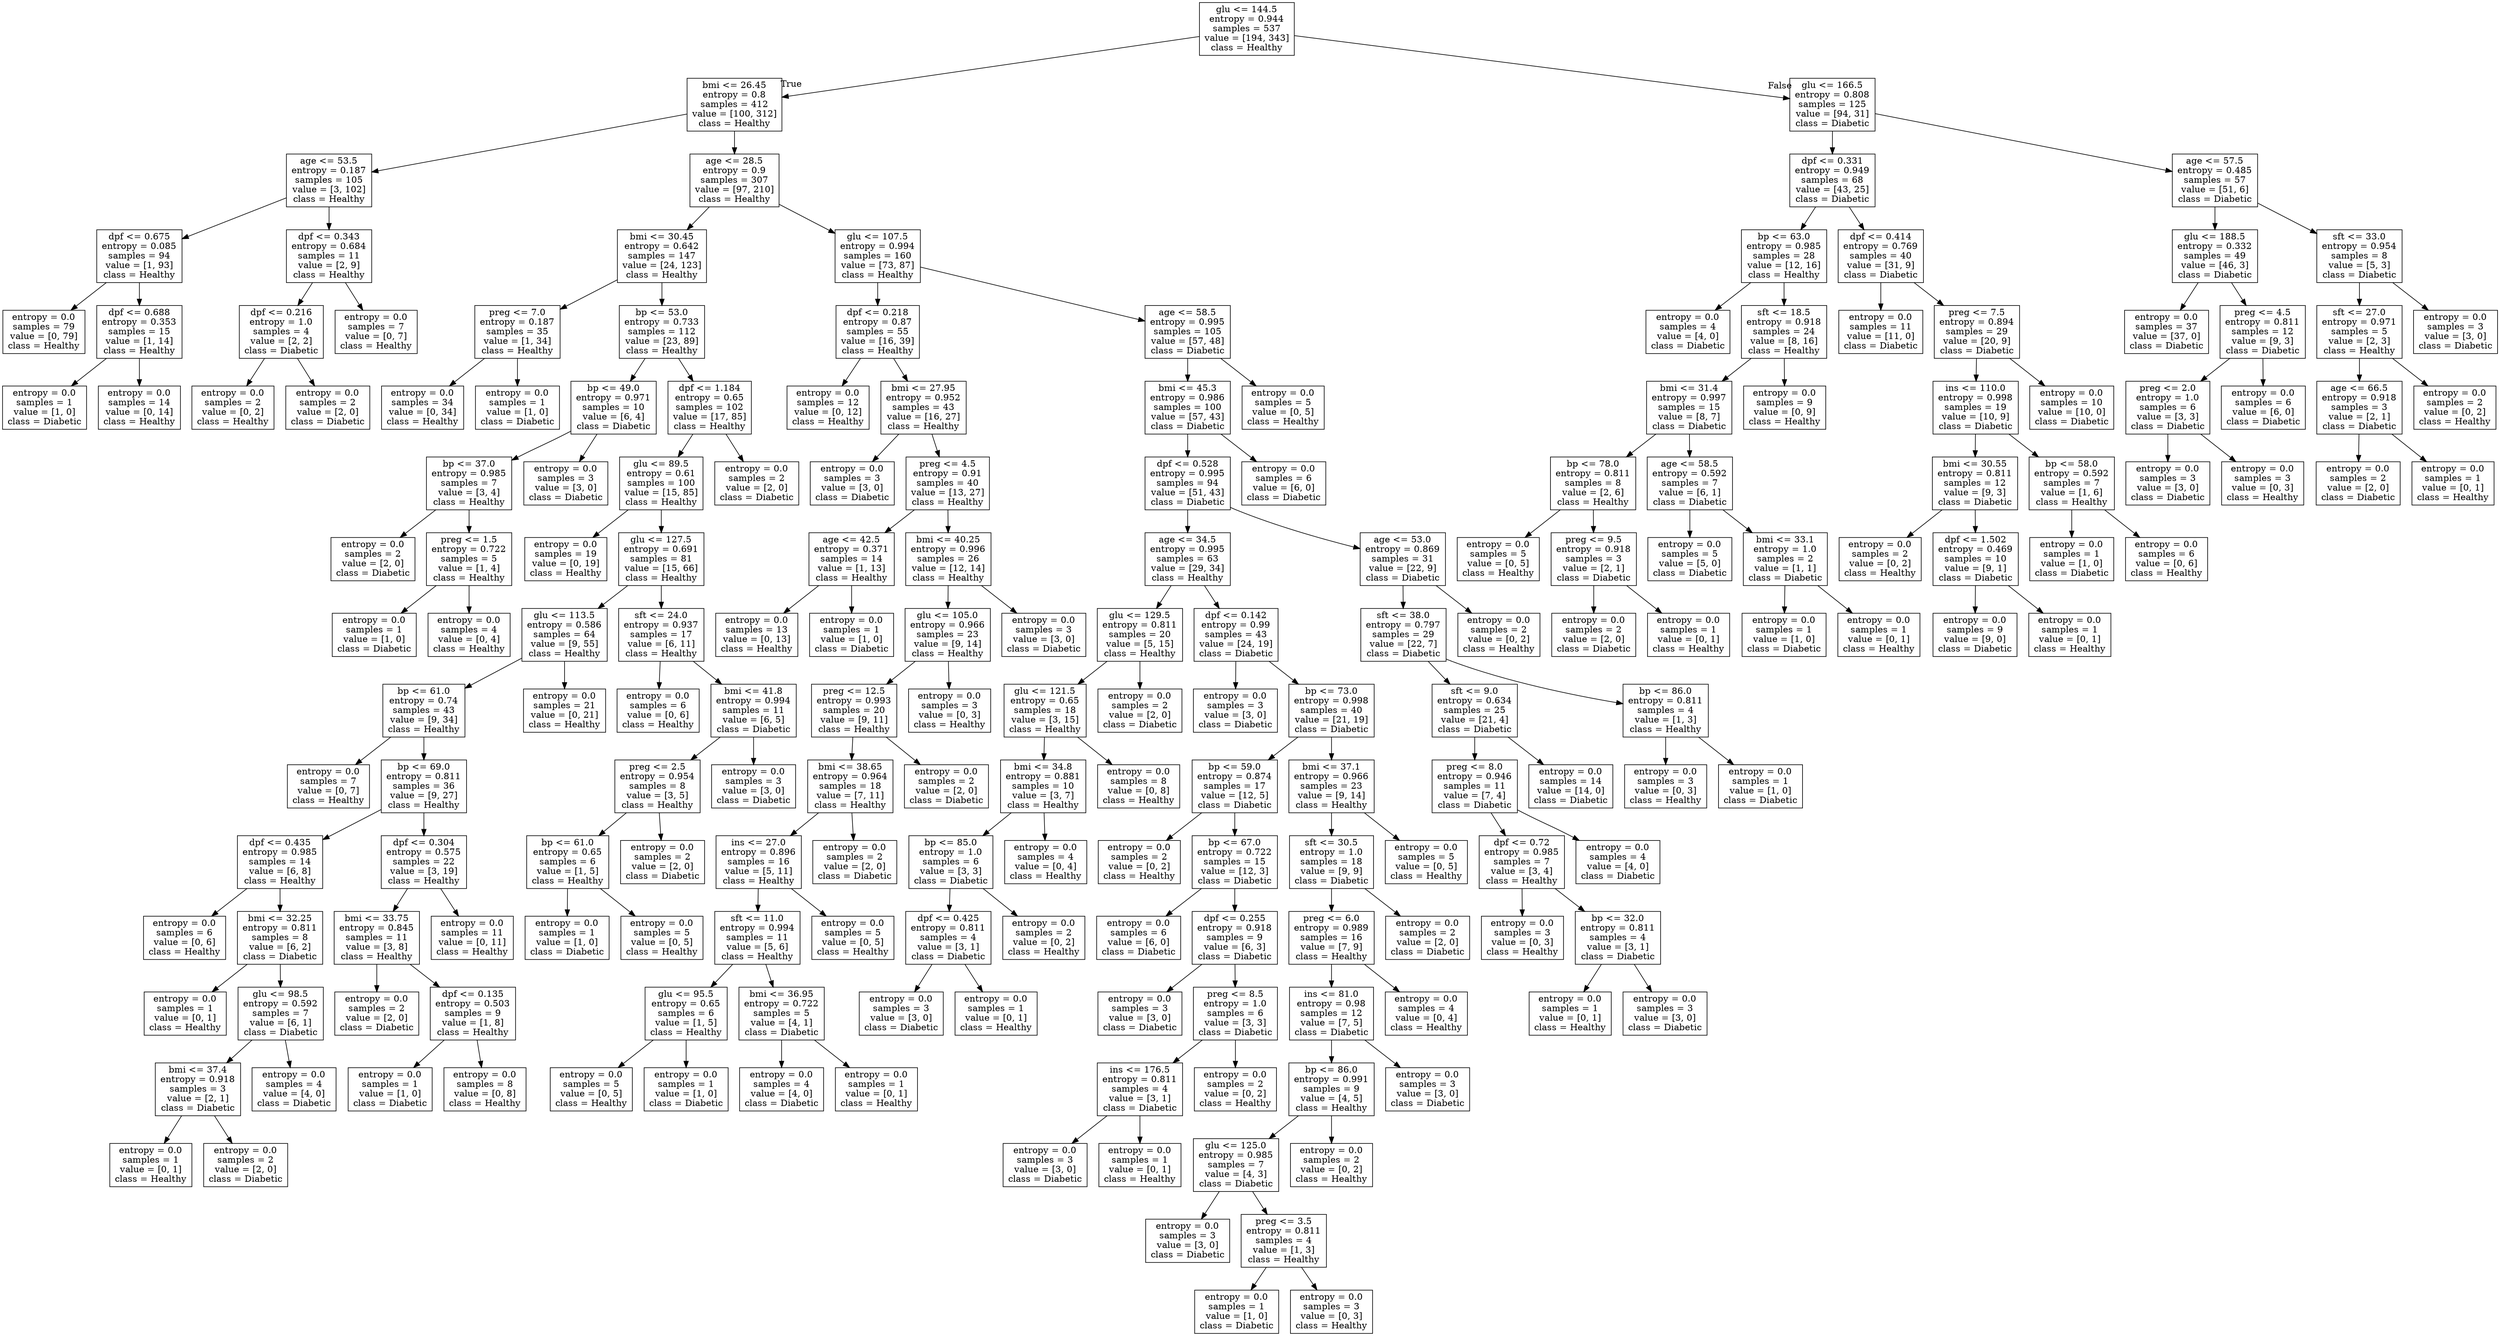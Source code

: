 digraph Tree {
node [shape=box] ;
0 [label="glu <= 144.5\nentropy = 0.944\nsamples = 537\nvalue = [194, 343]\nclass = Healthy"] ;
1 [label="bmi <= 26.45\nentropy = 0.8\nsamples = 412\nvalue = [100, 312]\nclass = Healthy"] ;
0 -> 1 [labeldistance=2.5, labelangle=45, headlabel="True"] ;
2 [label="age <= 53.5\nentropy = 0.187\nsamples = 105\nvalue = [3, 102]\nclass = Healthy"] ;
1 -> 2 ;
3 [label="dpf <= 0.675\nentropy = 0.085\nsamples = 94\nvalue = [1, 93]\nclass = Healthy"] ;
2 -> 3 ;
4 [label="entropy = 0.0\nsamples = 79\nvalue = [0, 79]\nclass = Healthy"] ;
3 -> 4 ;
5 [label="dpf <= 0.688\nentropy = 0.353\nsamples = 15\nvalue = [1, 14]\nclass = Healthy"] ;
3 -> 5 ;
6 [label="entropy = 0.0\nsamples = 1\nvalue = [1, 0]\nclass = Diabetic"] ;
5 -> 6 ;
7 [label="entropy = 0.0\nsamples = 14\nvalue = [0, 14]\nclass = Healthy"] ;
5 -> 7 ;
8 [label="dpf <= 0.343\nentropy = 0.684\nsamples = 11\nvalue = [2, 9]\nclass = Healthy"] ;
2 -> 8 ;
9 [label="dpf <= 0.216\nentropy = 1.0\nsamples = 4\nvalue = [2, 2]\nclass = Diabetic"] ;
8 -> 9 ;
10 [label="entropy = 0.0\nsamples = 2\nvalue = [0, 2]\nclass = Healthy"] ;
9 -> 10 ;
11 [label="entropy = 0.0\nsamples = 2\nvalue = [2, 0]\nclass = Diabetic"] ;
9 -> 11 ;
12 [label="entropy = 0.0\nsamples = 7\nvalue = [0, 7]\nclass = Healthy"] ;
8 -> 12 ;
13 [label="age <= 28.5\nentropy = 0.9\nsamples = 307\nvalue = [97, 210]\nclass = Healthy"] ;
1 -> 13 ;
14 [label="bmi <= 30.45\nentropy = 0.642\nsamples = 147\nvalue = [24, 123]\nclass = Healthy"] ;
13 -> 14 ;
15 [label="preg <= 7.0\nentropy = 0.187\nsamples = 35\nvalue = [1, 34]\nclass = Healthy"] ;
14 -> 15 ;
16 [label="entropy = 0.0\nsamples = 34\nvalue = [0, 34]\nclass = Healthy"] ;
15 -> 16 ;
17 [label="entropy = 0.0\nsamples = 1\nvalue = [1, 0]\nclass = Diabetic"] ;
15 -> 17 ;
18 [label="bp <= 53.0\nentropy = 0.733\nsamples = 112\nvalue = [23, 89]\nclass = Healthy"] ;
14 -> 18 ;
19 [label="bp <= 49.0\nentropy = 0.971\nsamples = 10\nvalue = [6, 4]\nclass = Diabetic"] ;
18 -> 19 ;
20 [label="bp <= 37.0\nentropy = 0.985\nsamples = 7\nvalue = [3, 4]\nclass = Healthy"] ;
19 -> 20 ;
21 [label="entropy = 0.0\nsamples = 2\nvalue = [2, 0]\nclass = Diabetic"] ;
20 -> 21 ;
22 [label="preg <= 1.5\nentropy = 0.722\nsamples = 5\nvalue = [1, 4]\nclass = Healthy"] ;
20 -> 22 ;
23 [label="entropy = 0.0\nsamples = 1\nvalue = [1, 0]\nclass = Diabetic"] ;
22 -> 23 ;
24 [label="entropy = 0.0\nsamples = 4\nvalue = [0, 4]\nclass = Healthy"] ;
22 -> 24 ;
25 [label="entropy = 0.0\nsamples = 3\nvalue = [3, 0]\nclass = Diabetic"] ;
19 -> 25 ;
26 [label="dpf <= 1.184\nentropy = 0.65\nsamples = 102\nvalue = [17, 85]\nclass = Healthy"] ;
18 -> 26 ;
27 [label="glu <= 89.5\nentropy = 0.61\nsamples = 100\nvalue = [15, 85]\nclass = Healthy"] ;
26 -> 27 ;
28 [label="entropy = 0.0\nsamples = 19\nvalue = [0, 19]\nclass = Healthy"] ;
27 -> 28 ;
29 [label="glu <= 127.5\nentropy = 0.691\nsamples = 81\nvalue = [15, 66]\nclass = Healthy"] ;
27 -> 29 ;
30 [label="glu <= 113.5\nentropy = 0.586\nsamples = 64\nvalue = [9, 55]\nclass = Healthy"] ;
29 -> 30 ;
31 [label="bp <= 61.0\nentropy = 0.74\nsamples = 43\nvalue = [9, 34]\nclass = Healthy"] ;
30 -> 31 ;
32 [label="entropy = 0.0\nsamples = 7\nvalue = [0, 7]\nclass = Healthy"] ;
31 -> 32 ;
33 [label="bp <= 69.0\nentropy = 0.811\nsamples = 36\nvalue = [9, 27]\nclass = Healthy"] ;
31 -> 33 ;
34 [label="dpf <= 0.435\nentropy = 0.985\nsamples = 14\nvalue = [6, 8]\nclass = Healthy"] ;
33 -> 34 ;
35 [label="entropy = 0.0\nsamples = 6\nvalue = [0, 6]\nclass = Healthy"] ;
34 -> 35 ;
36 [label="bmi <= 32.25\nentropy = 0.811\nsamples = 8\nvalue = [6, 2]\nclass = Diabetic"] ;
34 -> 36 ;
37 [label="entropy = 0.0\nsamples = 1\nvalue = [0, 1]\nclass = Healthy"] ;
36 -> 37 ;
38 [label="glu <= 98.5\nentropy = 0.592\nsamples = 7\nvalue = [6, 1]\nclass = Diabetic"] ;
36 -> 38 ;
39 [label="bmi <= 37.4\nentropy = 0.918\nsamples = 3\nvalue = [2, 1]\nclass = Diabetic"] ;
38 -> 39 ;
40 [label="entropy = 0.0\nsamples = 1\nvalue = [0, 1]\nclass = Healthy"] ;
39 -> 40 ;
41 [label="entropy = 0.0\nsamples = 2\nvalue = [2, 0]\nclass = Diabetic"] ;
39 -> 41 ;
42 [label="entropy = 0.0\nsamples = 4\nvalue = [4, 0]\nclass = Diabetic"] ;
38 -> 42 ;
43 [label="dpf <= 0.304\nentropy = 0.575\nsamples = 22\nvalue = [3, 19]\nclass = Healthy"] ;
33 -> 43 ;
44 [label="bmi <= 33.75\nentropy = 0.845\nsamples = 11\nvalue = [3, 8]\nclass = Healthy"] ;
43 -> 44 ;
45 [label="entropy = 0.0\nsamples = 2\nvalue = [2, 0]\nclass = Diabetic"] ;
44 -> 45 ;
46 [label="dpf <= 0.135\nentropy = 0.503\nsamples = 9\nvalue = [1, 8]\nclass = Healthy"] ;
44 -> 46 ;
47 [label="entropy = 0.0\nsamples = 1\nvalue = [1, 0]\nclass = Diabetic"] ;
46 -> 47 ;
48 [label="entropy = 0.0\nsamples = 8\nvalue = [0, 8]\nclass = Healthy"] ;
46 -> 48 ;
49 [label="entropy = 0.0\nsamples = 11\nvalue = [0, 11]\nclass = Healthy"] ;
43 -> 49 ;
50 [label="entropy = 0.0\nsamples = 21\nvalue = [0, 21]\nclass = Healthy"] ;
30 -> 50 ;
51 [label="sft <= 24.0\nentropy = 0.937\nsamples = 17\nvalue = [6, 11]\nclass = Healthy"] ;
29 -> 51 ;
52 [label="entropy = 0.0\nsamples = 6\nvalue = [0, 6]\nclass = Healthy"] ;
51 -> 52 ;
53 [label="bmi <= 41.8\nentropy = 0.994\nsamples = 11\nvalue = [6, 5]\nclass = Diabetic"] ;
51 -> 53 ;
54 [label="preg <= 2.5\nentropy = 0.954\nsamples = 8\nvalue = [3, 5]\nclass = Healthy"] ;
53 -> 54 ;
55 [label="bp <= 61.0\nentropy = 0.65\nsamples = 6\nvalue = [1, 5]\nclass = Healthy"] ;
54 -> 55 ;
56 [label="entropy = 0.0\nsamples = 1\nvalue = [1, 0]\nclass = Diabetic"] ;
55 -> 56 ;
57 [label="entropy = 0.0\nsamples = 5\nvalue = [0, 5]\nclass = Healthy"] ;
55 -> 57 ;
58 [label="entropy = 0.0\nsamples = 2\nvalue = [2, 0]\nclass = Diabetic"] ;
54 -> 58 ;
59 [label="entropy = 0.0\nsamples = 3\nvalue = [3, 0]\nclass = Diabetic"] ;
53 -> 59 ;
60 [label="entropy = 0.0\nsamples = 2\nvalue = [2, 0]\nclass = Diabetic"] ;
26 -> 60 ;
61 [label="glu <= 107.5\nentropy = 0.994\nsamples = 160\nvalue = [73, 87]\nclass = Healthy"] ;
13 -> 61 ;
62 [label="dpf <= 0.218\nentropy = 0.87\nsamples = 55\nvalue = [16, 39]\nclass = Healthy"] ;
61 -> 62 ;
63 [label="entropy = 0.0\nsamples = 12\nvalue = [0, 12]\nclass = Healthy"] ;
62 -> 63 ;
64 [label="bmi <= 27.95\nentropy = 0.952\nsamples = 43\nvalue = [16, 27]\nclass = Healthy"] ;
62 -> 64 ;
65 [label="entropy = 0.0\nsamples = 3\nvalue = [3, 0]\nclass = Diabetic"] ;
64 -> 65 ;
66 [label="preg <= 4.5\nentropy = 0.91\nsamples = 40\nvalue = [13, 27]\nclass = Healthy"] ;
64 -> 66 ;
67 [label="age <= 42.5\nentropy = 0.371\nsamples = 14\nvalue = [1, 13]\nclass = Healthy"] ;
66 -> 67 ;
68 [label="entropy = 0.0\nsamples = 13\nvalue = [0, 13]\nclass = Healthy"] ;
67 -> 68 ;
69 [label="entropy = 0.0\nsamples = 1\nvalue = [1, 0]\nclass = Diabetic"] ;
67 -> 69 ;
70 [label="bmi <= 40.25\nentropy = 0.996\nsamples = 26\nvalue = [12, 14]\nclass = Healthy"] ;
66 -> 70 ;
71 [label="glu <= 105.0\nentropy = 0.966\nsamples = 23\nvalue = [9, 14]\nclass = Healthy"] ;
70 -> 71 ;
72 [label="preg <= 12.5\nentropy = 0.993\nsamples = 20\nvalue = [9, 11]\nclass = Healthy"] ;
71 -> 72 ;
73 [label="bmi <= 38.65\nentropy = 0.964\nsamples = 18\nvalue = [7, 11]\nclass = Healthy"] ;
72 -> 73 ;
74 [label="ins <= 27.0\nentropy = 0.896\nsamples = 16\nvalue = [5, 11]\nclass = Healthy"] ;
73 -> 74 ;
75 [label="sft <= 11.0\nentropy = 0.994\nsamples = 11\nvalue = [5, 6]\nclass = Healthy"] ;
74 -> 75 ;
76 [label="glu <= 95.5\nentropy = 0.65\nsamples = 6\nvalue = [1, 5]\nclass = Healthy"] ;
75 -> 76 ;
77 [label="entropy = 0.0\nsamples = 5\nvalue = [0, 5]\nclass = Healthy"] ;
76 -> 77 ;
78 [label="entropy = 0.0\nsamples = 1\nvalue = [1, 0]\nclass = Diabetic"] ;
76 -> 78 ;
79 [label="bmi <= 36.95\nentropy = 0.722\nsamples = 5\nvalue = [4, 1]\nclass = Diabetic"] ;
75 -> 79 ;
80 [label="entropy = 0.0\nsamples = 4\nvalue = [4, 0]\nclass = Diabetic"] ;
79 -> 80 ;
81 [label="entropy = 0.0\nsamples = 1\nvalue = [0, 1]\nclass = Healthy"] ;
79 -> 81 ;
82 [label="entropy = 0.0\nsamples = 5\nvalue = [0, 5]\nclass = Healthy"] ;
74 -> 82 ;
83 [label="entropy = 0.0\nsamples = 2\nvalue = [2, 0]\nclass = Diabetic"] ;
73 -> 83 ;
84 [label="entropy = 0.0\nsamples = 2\nvalue = [2, 0]\nclass = Diabetic"] ;
72 -> 84 ;
85 [label="entropy = 0.0\nsamples = 3\nvalue = [0, 3]\nclass = Healthy"] ;
71 -> 85 ;
86 [label="entropy = 0.0\nsamples = 3\nvalue = [3, 0]\nclass = Diabetic"] ;
70 -> 86 ;
87 [label="age <= 58.5\nentropy = 0.995\nsamples = 105\nvalue = [57, 48]\nclass = Diabetic"] ;
61 -> 87 ;
88 [label="bmi <= 45.3\nentropy = 0.986\nsamples = 100\nvalue = [57, 43]\nclass = Diabetic"] ;
87 -> 88 ;
89 [label="dpf <= 0.528\nentropy = 0.995\nsamples = 94\nvalue = [51, 43]\nclass = Diabetic"] ;
88 -> 89 ;
90 [label="age <= 34.5\nentropy = 0.995\nsamples = 63\nvalue = [29, 34]\nclass = Healthy"] ;
89 -> 90 ;
91 [label="glu <= 129.5\nentropy = 0.811\nsamples = 20\nvalue = [5, 15]\nclass = Healthy"] ;
90 -> 91 ;
92 [label="glu <= 121.5\nentropy = 0.65\nsamples = 18\nvalue = [3, 15]\nclass = Healthy"] ;
91 -> 92 ;
93 [label="bmi <= 34.8\nentropy = 0.881\nsamples = 10\nvalue = [3, 7]\nclass = Healthy"] ;
92 -> 93 ;
94 [label="bp <= 85.0\nentropy = 1.0\nsamples = 6\nvalue = [3, 3]\nclass = Diabetic"] ;
93 -> 94 ;
95 [label="dpf <= 0.425\nentropy = 0.811\nsamples = 4\nvalue = [3, 1]\nclass = Diabetic"] ;
94 -> 95 ;
96 [label="entropy = 0.0\nsamples = 3\nvalue = [3, 0]\nclass = Diabetic"] ;
95 -> 96 ;
97 [label="entropy = 0.0\nsamples = 1\nvalue = [0, 1]\nclass = Healthy"] ;
95 -> 97 ;
98 [label="entropy = 0.0\nsamples = 2\nvalue = [0, 2]\nclass = Healthy"] ;
94 -> 98 ;
99 [label="entropy = 0.0\nsamples = 4\nvalue = [0, 4]\nclass = Healthy"] ;
93 -> 99 ;
100 [label="entropy = 0.0\nsamples = 8\nvalue = [0, 8]\nclass = Healthy"] ;
92 -> 100 ;
101 [label="entropy = 0.0\nsamples = 2\nvalue = [2, 0]\nclass = Diabetic"] ;
91 -> 101 ;
102 [label="dpf <= 0.142\nentropy = 0.99\nsamples = 43\nvalue = [24, 19]\nclass = Diabetic"] ;
90 -> 102 ;
103 [label="entropy = 0.0\nsamples = 3\nvalue = [3, 0]\nclass = Diabetic"] ;
102 -> 103 ;
104 [label="bp <= 73.0\nentropy = 0.998\nsamples = 40\nvalue = [21, 19]\nclass = Diabetic"] ;
102 -> 104 ;
105 [label="bp <= 59.0\nentropy = 0.874\nsamples = 17\nvalue = [12, 5]\nclass = Diabetic"] ;
104 -> 105 ;
106 [label="entropy = 0.0\nsamples = 2\nvalue = [0, 2]\nclass = Healthy"] ;
105 -> 106 ;
107 [label="bp <= 67.0\nentropy = 0.722\nsamples = 15\nvalue = [12, 3]\nclass = Diabetic"] ;
105 -> 107 ;
108 [label="entropy = 0.0\nsamples = 6\nvalue = [6, 0]\nclass = Diabetic"] ;
107 -> 108 ;
109 [label="dpf <= 0.255\nentropy = 0.918\nsamples = 9\nvalue = [6, 3]\nclass = Diabetic"] ;
107 -> 109 ;
110 [label="entropy = 0.0\nsamples = 3\nvalue = [3, 0]\nclass = Diabetic"] ;
109 -> 110 ;
111 [label="preg <= 8.5\nentropy = 1.0\nsamples = 6\nvalue = [3, 3]\nclass = Diabetic"] ;
109 -> 111 ;
112 [label="ins <= 176.5\nentropy = 0.811\nsamples = 4\nvalue = [3, 1]\nclass = Diabetic"] ;
111 -> 112 ;
113 [label="entropy = 0.0\nsamples = 3\nvalue = [3, 0]\nclass = Diabetic"] ;
112 -> 113 ;
114 [label="entropy = 0.0\nsamples = 1\nvalue = [0, 1]\nclass = Healthy"] ;
112 -> 114 ;
115 [label="entropy = 0.0\nsamples = 2\nvalue = [0, 2]\nclass = Healthy"] ;
111 -> 115 ;
116 [label="bmi <= 37.1\nentropy = 0.966\nsamples = 23\nvalue = [9, 14]\nclass = Healthy"] ;
104 -> 116 ;
117 [label="sft <= 30.5\nentropy = 1.0\nsamples = 18\nvalue = [9, 9]\nclass = Diabetic"] ;
116 -> 117 ;
118 [label="preg <= 6.0\nentropy = 0.989\nsamples = 16\nvalue = [7, 9]\nclass = Healthy"] ;
117 -> 118 ;
119 [label="ins <= 81.0\nentropy = 0.98\nsamples = 12\nvalue = [7, 5]\nclass = Diabetic"] ;
118 -> 119 ;
120 [label="bp <= 86.0\nentropy = 0.991\nsamples = 9\nvalue = [4, 5]\nclass = Healthy"] ;
119 -> 120 ;
121 [label="glu <= 125.0\nentropy = 0.985\nsamples = 7\nvalue = [4, 3]\nclass = Diabetic"] ;
120 -> 121 ;
122 [label="entropy = 0.0\nsamples = 3\nvalue = [3, 0]\nclass = Diabetic"] ;
121 -> 122 ;
123 [label="preg <= 3.5\nentropy = 0.811\nsamples = 4\nvalue = [1, 3]\nclass = Healthy"] ;
121 -> 123 ;
124 [label="entropy = 0.0\nsamples = 1\nvalue = [1, 0]\nclass = Diabetic"] ;
123 -> 124 ;
125 [label="entropy = 0.0\nsamples = 3\nvalue = [0, 3]\nclass = Healthy"] ;
123 -> 125 ;
126 [label="entropy = 0.0\nsamples = 2\nvalue = [0, 2]\nclass = Healthy"] ;
120 -> 126 ;
127 [label="entropy = 0.0\nsamples = 3\nvalue = [3, 0]\nclass = Diabetic"] ;
119 -> 127 ;
128 [label="entropy = 0.0\nsamples = 4\nvalue = [0, 4]\nclass = Healthy"] ;
118 -> 128 ;
129 [label="entropy = 0.0\nsamples = 2\nvalue = [2, 0]\nclass = Diabetic"] ;
117 -> 129 ;
130 [label="entropy = 0.0\nsamples = 5\nvalue = [0, 5]\nclass = Healthy"] ;
116 -> 130 ;
131 [label="age <= 53.0\nentropy = 0.869\nsamples = 31\nvalue = [22, 9]\nclass = Diabetic"] ;
89 -> 131 ;
132 [label="sft <= 38.0\nentropy = 0.797\nsamples = 29\nvalue = [22, 7]\nclass = Diabetic"] ;
131 -> 132 ;
133 [label="sft <= 9.0\nentropy = 0.634\nsamples = 25\nvalue = [21, 4]\nclass = Diabetic"] ;
132 -> 133 ;
134 [label="preg <= 8.0\nentropy = 0.946\nsamples = 11\nvalue = [7, 4]\nclass = Diabetic"] ;
133 -> 134 ;
135 [label="dpf <= 0.72\nentropy = 0.985\nsamples = 7\nvalue = [3, 4]\nclass = Healthy"] ;
134 -> 135 ;
136 [label="entropy = 0.0\nsamples = 3\nvalue = [0, 3]\nclass = Healthy"] ;
135 -> 136 ;
137 [label="bp <= 32.0\nentropy = 0.811\nsamples = 4\nvalue = [3, 1]\nclass = Diabetic"] ;
135 -> 137 ;
138 [label="entropy = 0.0\nsamples = 1\nvalue = [0, 1]\nclass = Healthy"] ;
137 -> 138 ;
139 [label="entropy = 0.0\nsamples = 3\nvalue = [3, 0]\nclass = Diabetic"] ;
137 -> 139 ;
140 [label="entropy = 0.0\nsamples = 4\nvalue = [4, 0]\nclass = Diabetic"] ;
134 -> 140 ;
141 [label="entropy = 0.0\nsamples = 14\nvalue = [14, 0]\nclass = Diabetic"] ;
133 -> 141 ;
142 [label="bp <= 86.0\nentropy = 0.811\nsamples = 4\nvalue = [1, 3]\nclass = Healthy"] ;
132 -> 142 ;
143 [label="entropy = 0.0\nsamples = 3\nvalue = [0, 3]\nclass = Healthy"] ;
142 -> 143 ;
144 [label="entropy = 0.0\nsamples = 1\nvalue = [1, 0]\nclass = Diabetic"] ;
142 -> 144 ;
145 [label="entropy = 0.0\nsamples = 2\nvalue = [0, 2]\nclass = Healthy"] ;
131 -> 145 ;
146 [label="entropy = 0.0\nsamples = 6\nvalue = [6, 0]\nclass = Diabetic"] ;
88 -> 146 ;
147 [label="entropy = 0.0\nsamples = 5\nvalue = [0, 5]\nclass = Healthy"] ;
87 -> 147 ;
148 [label="glu <= 166.5\nentropy = 0.808\nsamples = 125\nvalue = [94, 31]\nclass = Diabetic"] ;
0 -> 148 [labeldistance=2.5, labelangle=-45, headlabel="False"] ;
149 [label="dpf <= 0.331\nentropy = 0.949\nsamples = 68\nvalue = [43, 25]\nclass = Diabetic"] ;
148 -> 149 ;
150 [label="bp <= 63.0\nentropy = 0.985\nsamples = 28\nvalue = [12, 16]\nclass = Healthy"] ;
149 -> 150 ;
151 [label="entropy = 0.0\nsamples = 4\nvalue = [4, 0]\nclass = Diabetic"] ;
150 -> 151 ;
152 [label="sft <= 18.5\nentropy = 0.918\nsamples = 24\nvalue = [8, 16]\nclass = Healthy"] ;
150 -> 152 ;
153 [label="bmi <= 31.4\nentropy = 0.997\nsamples = 15\nvalue = [8, 7]\nclass = Diabetic"] ;
152 -> 153 ;
154 [label="bp <= 78.0\nentropy = 0.811\nsamples = 8\nvalue = [2, 6]\nclass = Healthy"] ;
153 -> 154 ;
155 [label="entropy = 0.0\nsamples = 5\nvalue = [0, 5]\nclass = Healthy"] ;
154 -> 155 ;
156 [label="preg <= 9.5\nentropy = 0.918\nsamples = 3\nvalue = [2, 1]\nclass = Diabetic"] ;
154 -> 156 ;
157 [label="entropy = 0.0\nsamples = 2\nvalue = [2, 0]\nclass = Diabetic"] ;
156 -> 157 ;
158 [label="entropy = 0.0\nsamples = 1\nvalue = [0, 1]\nclass = Healthy"] ;
156 -> 158 ;
159 [label="age <= 58.5\nentropy = 0.592\nsamples = 7\nvalue = [6, 1]\nclass = Diabetic"] ;
153 -> 159 ;
160 [label="entropy = 0.0\nsamples = 5\nvalue = [5, 0]\nclass = Diabetic"] ;
159 -> 160 ;
161 [label="bmi <= 33.1\nentropy = 1.0\nsamples = 2\nvalue = [1, 1]\nclass = Diabetic"] ;
159 -> 161 ;
162 [label="entropy = 0.0\nsamples = 1\nvalue = [1, 0]\nclass = Diabetic"] ;
161 -> 162 ;
163 [label="entropy = 0.0\nsamples = 1\nvalue = [0, 1]\nclass = Healthy"] ;
161 -> 163 ;
164 [label="entropy = 0.0\nsamples = 9\nvalue = [0, 9]\nclass = Healthy"] ;
152 -> 164 ;
165 [label="dpf <= 0.414\nentropy = 0.769\nsamples = 40\nvalue = [31, 9]\nclass = Diabetic"] ;
149 -> 165 ;
166 [label="entropy = 0.0\nsamples = 11\nvalue = [11, 0]\nclass = Diabetic"] ;
165 -> 166 ;
167 [label="preg <= 7.5\nentropy = 0.894\nsamples = 29\nvalue = [20, 9]\nclass = Diabetic"] ;
165 -> 167 ;
168 [label="ins <= 110.0\nentropy = 0.998\nsamples = 19\nvalue = [10, 9]\nclass = Diabetic"] ;
167 -> 168 ;
169 [label="bmi <= 30.55\nentropy = 0.811\nsamples = 12\nvalue = [9, 3]\nclass = Diabetic"] ;
168 -> 169 ;
170 [label="entropy = 0.0\nsamples = 2\nvalue = [0, 2]\nclass = Healthy"] ;
169 -> 170 ;
171 [label="dpf <= 1.502\nentropy = 0.469\nsamples = 10\nvalue = [9, 1]\nclass = Diabetic"] ;
169 -> 171 ;
172 [label="entropy = 0.0\nsamples = 9\nvalue = [9, 0]\nclass = Diabetic"] ;
171 -> 172 ;
173 [label="entropy = 0.0\nsamples = 1\nvalue = [0, 1]\nclass = Healthy"] ;
171 -> 173 ;
174 [label="bp <= 58.0\nentropy = 0.592\nsamples = 7\nvalue = [1, 6]\nclass = Healthy"] ;
168 -> 174 ;
175 [label="entropy = 0.0\nsamples = 1\nvalue = [1, 0]\nclass = Diabetic"] ;
174 -> 175 ;
176 [label="entropy = 0.0\nsamples = 6\nvalue = [0, 6]\nclass = Healthy"] ;
174 -> 176 ;
177 [label="entropy = 0.0\nsamples = 10\nvalue = [10, 0]\nclass = Diabetic"] ;
167 -> 177 ;
178 [label="age <= 57.5\nentropy = 0.485\nsamples = 57\nvalue = [51, 6]\nclass = Diabetic"] ;
148 -> 178 ;
179 [label="glu <= 188.5\nentropy = 0.332\nsamples = 49\nvalue = [46, 3]\nclass = Diabetic"] ;
178 -> 179 ;
180 [label="entropy = 0.0\nsamples = 37\nvalue = [37, 0]\nclass = Diabetic"] ;
179 -> 180 ;
181 [label="preg <= 4.5\nentropy = 0.811\nsamples = 12\nvalue = [9, 3]\nclass = Diabetic"] ;
179 -> 181 ;
182 [label="preg <= 2.0\nentropy = 1.0\nsamples = 6\nvalue = [3, 3]\nclass = Diabetic"] ;
181 -> 182 ;
183 [label="entropy = 0.0\nsamples = 3\nvalue = [3, 0]\nclass = Diabetic"] ;
182 -> 183 ;
184 [label="entropy = 0.0\nsamples = 3\nvalue = [0, 3]\nclass = Healthy"] ;
182 -> 184 ;
185 [label="entropy = 0.0\nsamples = 6\nvalue = [6, 0]\nclass = Diabetic"] ;
181 -> 185 ;
186 [label="sft <= 33.0\nentropy = 0.954\nsamples = 8\nvalue = [5, 3]\nclass = Diabetic"] ;
178 -> 186 ;
187 [label="sft <= 27.0\nentropy = 0.971\nsamples = 5\nvalue = [2, 3]\nclass = Healthy"] ;
186 -> 187 ;
188 [label="age <= 66.5\nentropy = 0.918\nsamples = 3\nvalue = [2, 1]\nclass = Diabetic"] ;
187 -> 188 ;
189 [label="entropy = 0.0\nsamples = 2\nvalue = [2, 0]\nclass = Diabetic"] ;
188 -> 189 ;
190 [label="entropy = 0.0\nsamples = 1\nvalue = [0, 1]\nclass = Healthy"] ;
188 -> 190 ;
191 [label="entropy = 0.0\nsamples = 2\nvalue = [0, 2]\nclass = Healthy"] ;
187 -> 191 ;
192 [label="entropy = 0.0\nsamples = 3\nvalue = [3, 0]\nclass = Diabetic"] ;
186 -> 192 ;
}
